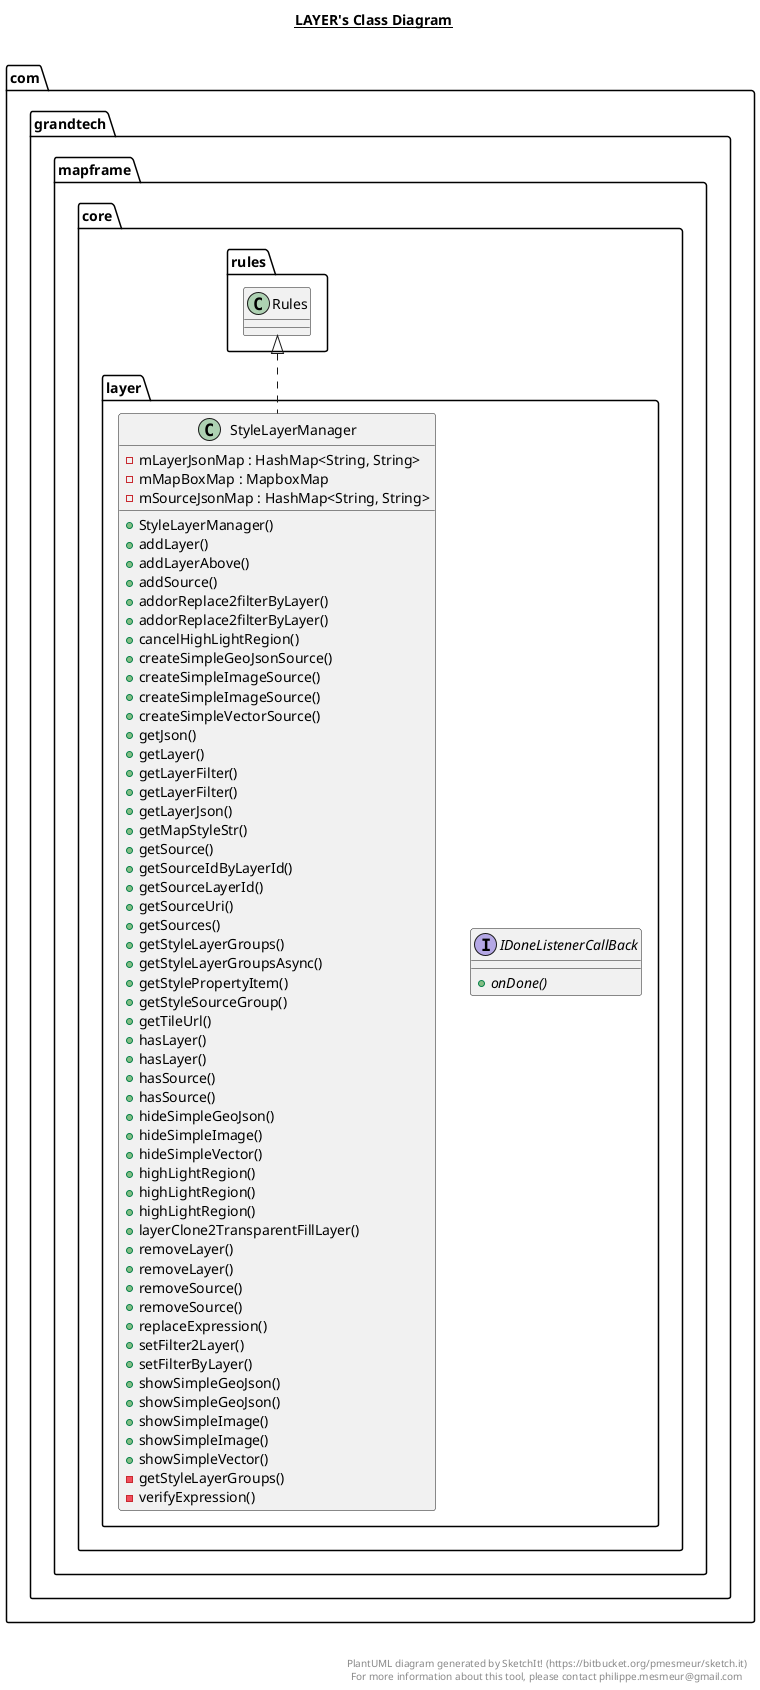 @startuml

title __LAYER's Class Diagram__\n

  namespace com.grandtech.mapframe.core {
    namespace layer {
      interface com.grandtech.mapframe.core.layer.IDoneListenerCallBack {
          {abstract} + onDone()
      }
    }
  }
  

  namespace com.grandtech.mapframe.core {
    namespace layer {
      class com.grandtech.mapframe.core.layer.StyleLayerManager {
          - mLayerJsonMap : HashMap<String, String>
          - mMapBoxMap : MapboxMap
          - mSourceJsonMap : HashMap<String, String>
          + StyleLayerManager()
          + addLayer()
          + addLayerAbove()
          + addSource()
          + addorReplace2filterByLayer()
          + addorReplace2filterByLayer()
          + cancelHighLightRegion()
          + createSimpleGeoJsonSource()
          + createSimpleImageSource()
          + createSimpleImageSource()
          + createSimpleVectorSource()
          + getJson()
          + getLayer()
          + getLayerFilter()
          + getLayerFilter()
          + getLayerJson()
          + getMapStyleStr()
          + getSource()
          + getSourceIdByLayerId()
          + getSourceLayerId()
          + getSourceUri()
          + getSources()
          + getStyleLayerGroups()
          + getStyleLayerGroupsAsync()
          + getStylePropertyItem()
          + getStyleSourceGroup()
          + getTileUrl()
          + hasLayer()
          + hasLayer()
          + hasSource()
          + hasSource()
          + hideSimpleGeoJson()
          + hideSimpleImage()
          + hideSimpleVector()
          + highLightRegion()
          + highLightRegion()
          + highLightRegion()
          + layerClone2TransparentFillLayer()
          + removeLayer()
          + removeLayer()
          + removeSource()
          + removeSource()
          + replaceExpression()
          + setFilter2Layer()
          + setFilterByLayer()
          + showSimpleGeoJson()
          + showSimpleGeoJson()
          + showSimpleImage()
          + showSimpleImage()
          + showSimpleVector()
          - getStyleLayerGroups()
          - verifyExpression()
      }
    }
  }
  

  com.grandtech.mapframe.core.layer.StyleLayerManager .up.|> com.grandtech.mapframe.core.rules.Rules


right footer


PlantUML diagram generated by SketchIt! (https://bitbucket.org/pmesmeur/sketch.it)
For more information about this tool, please contact philippe.mesmeur@gmail.com
endfooter

@enduml
